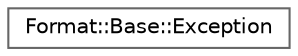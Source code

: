 digraph "Graphical Class Hierarchy"
{
 // LATEX_PDF_SIZE
  bgcolor="transparent";
  edge [fontname=Helvetica,fontsize=10,labelfontname=Helvetica,labelfontsize=10];
  node [fontname=Helvetica,fontsize=10,shape=box,height=0.2,width=0.4];
  rankdir="LR";
  Node0 [label="Format::Base::Exception",height=0.2,width=0.4,color="grey40", fillcolor="white", style="filled",URL="$d4/d76/structFormat_1_1Base_1_1Exception.html",tooltip=" "];
}
